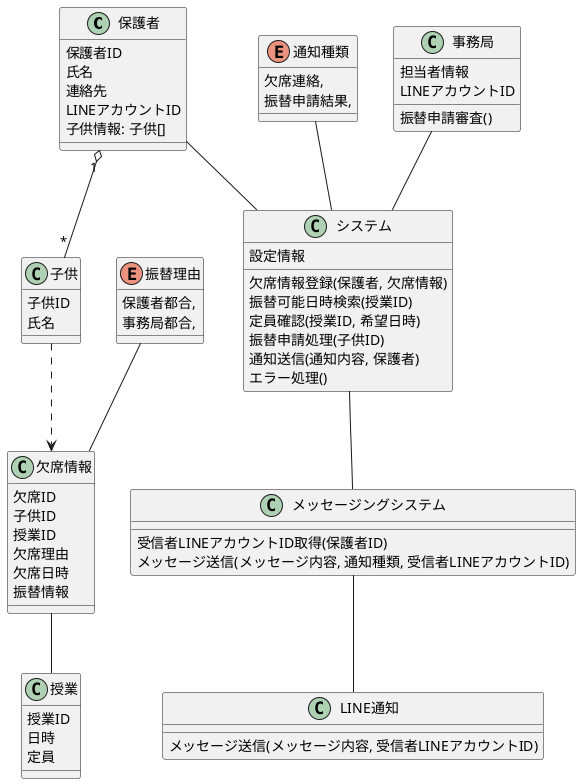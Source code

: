 @startuml
class 保護者 {
    保護者ID
    氏名
    連絡先
    LINEアカウントID
    子供情報: 子供[]
}

class 子供 {
    子供ID
    氏名
}

class 授業 {
    授業ID
    日時
    定員
}

class 欠席情報 {
    欠席ID
    子供ID
    授業ID
    欠席理由
    欠席日時
    振替情報
}

enum 通知種類 {
    欠席連絡,
    振替申請結果,
}

enum 振替理由 {
    保護者都合,
    事務局都合,
}

class メッセージングシステム {
    受信者LINEアカウントID取得(保護者ID)
    メッセージ送信(メッセージ内容, 通知種類, 受信者LINEアカウントID)
}

class LINE通知 {
    メッセージ送信(メッセージ内容, 受信者LINEアカウントID)
}

class 事務局 {
    担当者情報
    LINEアカウントID
    振替申請審査()
}

class システム {
    設定情報
    欠席情報登録(保護者, 欠席情報)
    振替可能日時検索(授業ID)
    定員確認(授業ID, 希望日時)
    振替申請処理(子供ID)
    通知送信(通知内容, 保護者)
    エラー処理()
}

システム -- メッセージングシステム
メッセージングシステム -- LINE通知
保護者 -- システム
事務局 -- システム
振替理由 -- 欠席情報
通知種類 -- システム

保護者 "1" o-- "*" 子供
子供 ..> 欠席情報
欠席情報 -- 授業
@enduml